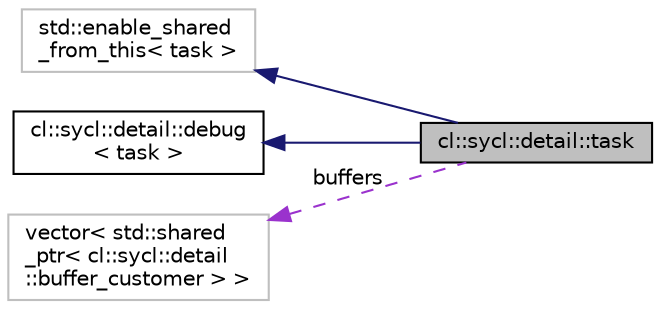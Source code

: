 digraph "cl::sycl::detail::task"
{
 // INTERACTIVE_SVG=YES
  bgcolor="transparent";
  edge [fontname="Helvetica",fontsize="10",labelfontname="Helvetica",labelfontsize="10"];
  node [fontname="Helvetica",fontsize="10",shape=record];
  rankdir="LR";
  Node1 [label="cl::sycl::detail::task",height=0.2,width=0.4,color="black", fillcolor="grey75", style="filled", fontcolor="black"];
  Node2 -> Node1 [dir="back",color="midnightblue",fontsize="10",style="solid",fontname="Helvetica"];
  Node2 [label="std::enable_shared\l_from_this\< task \>",height=0.2,width=0.4,color="grey75"];
  Node3 -> Node1 [dir="back",color="midnightblue",fontsize="10",style="solid",fontname="Helvetica"];
  Node3 [label="cl::sycl::detail::debug\l\< task \>",height=0.2,width=0.4,color="black",URL="$group__debug__trace.html"];
  Node4 -> Node1 [dir="back",color="darkorchid3",fontsize="10",style="dashed",label=" buffers" ,fontname="Helvetica"];
  Node4 [label="vector\< std::shared\l_ptr\< cl::sycl::detail\l::buffer_customer \> \>",height=0.2,width=0.4,color="grey75"];
}
